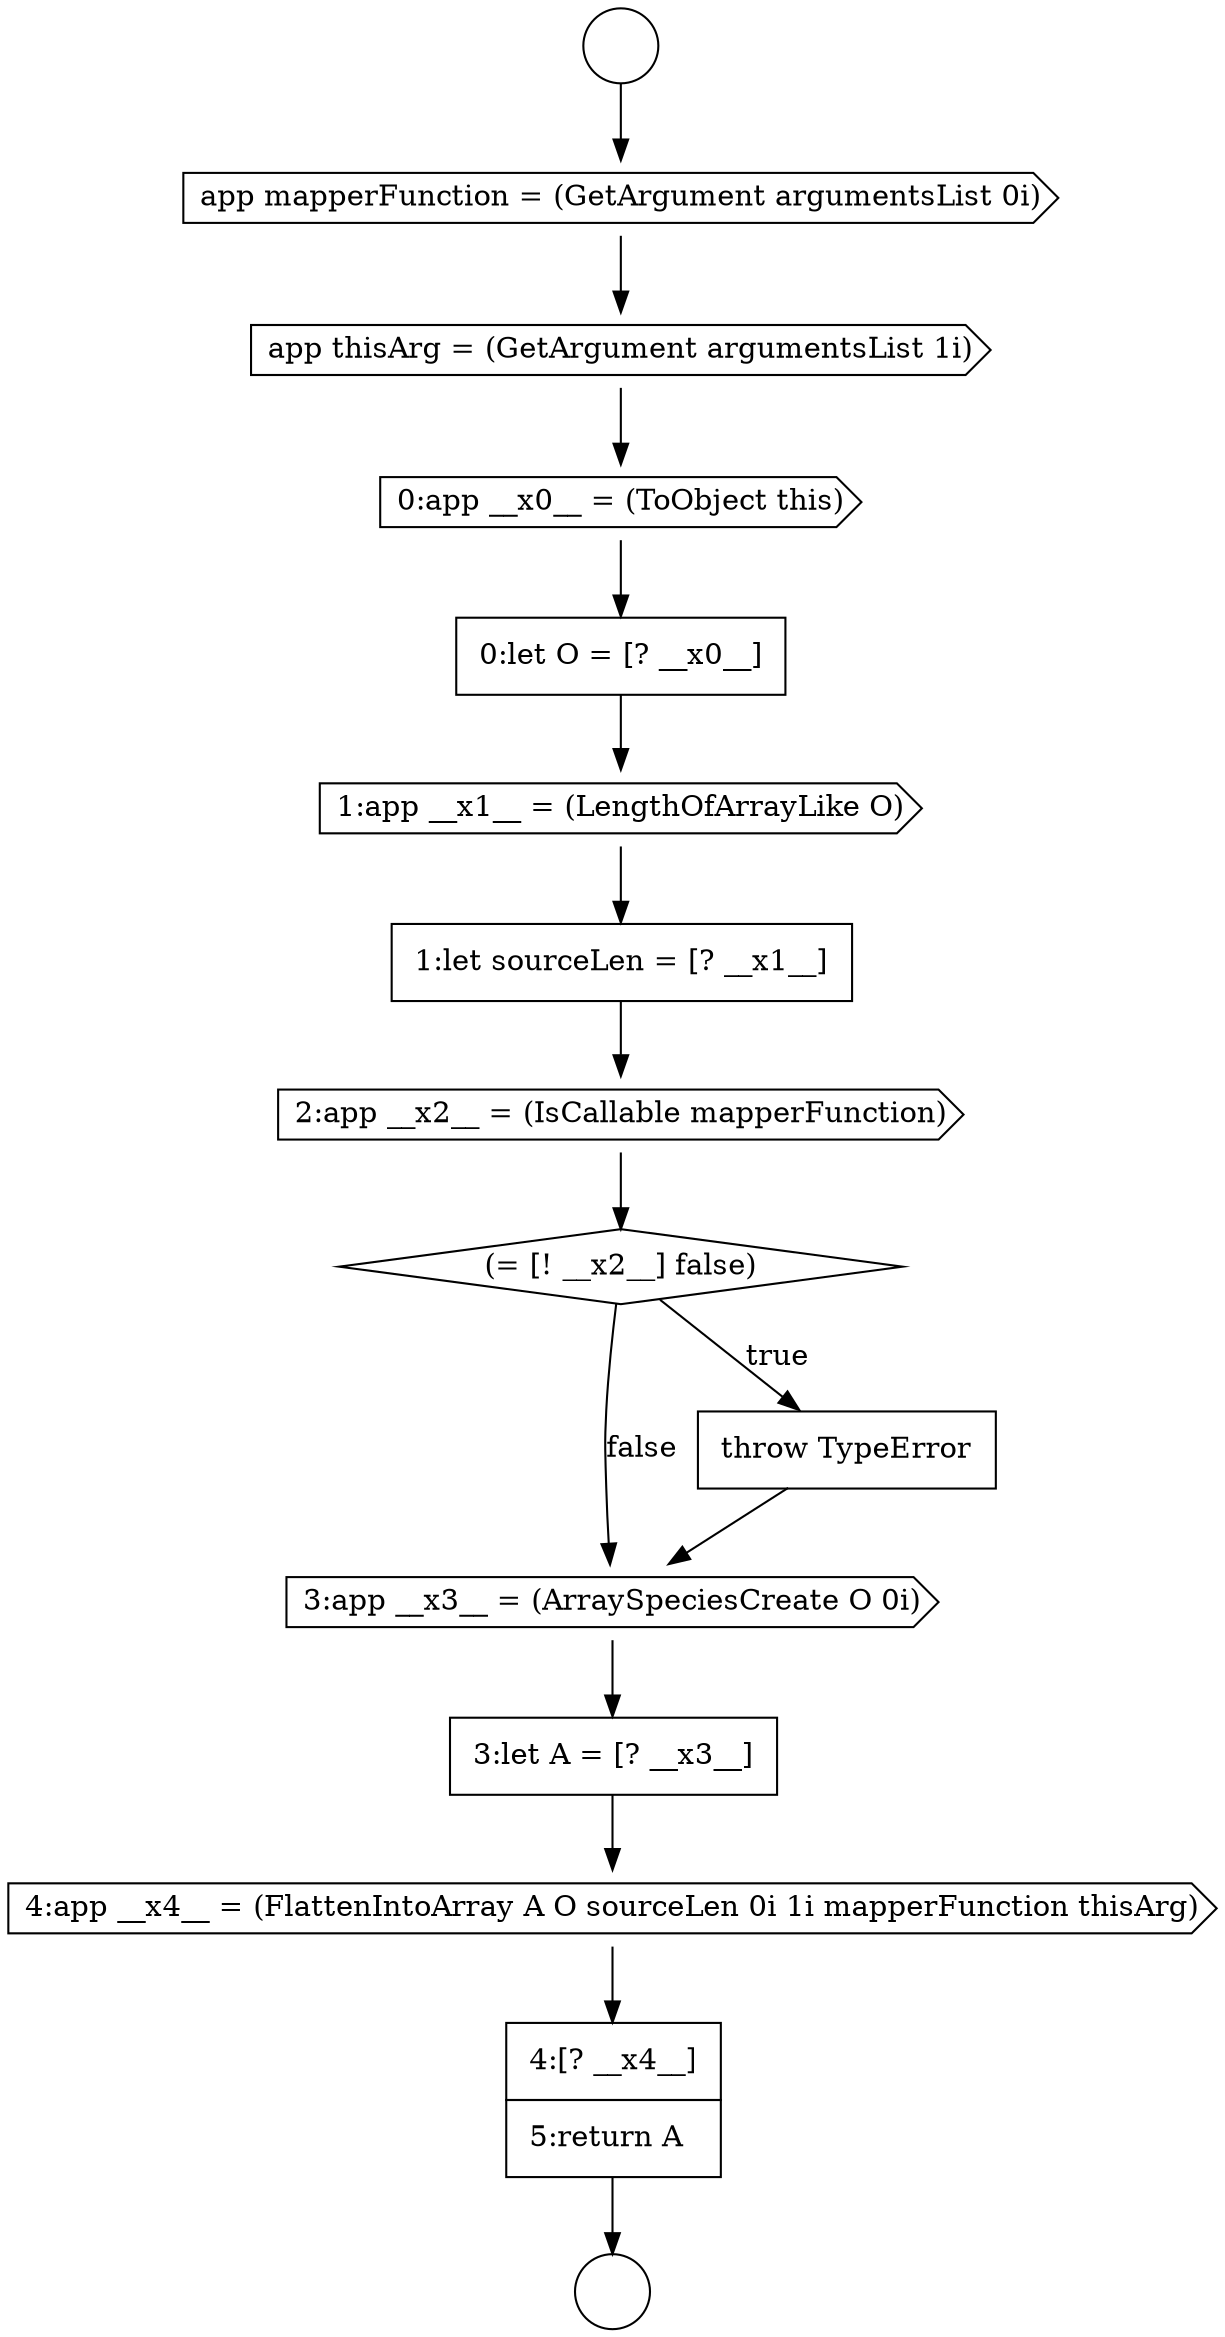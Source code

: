 digraph {
  node16071 [shape=cds, label=<<font color="black">2:app __x2__ = (IsCallable mapperFunction)</font>> color="black" fillcolor="white" style=filled]
  node16067 [shape=cds, label=<<font color="black">0:app __x0__ = (ToObject this)</font>> color="black" fillcolor="white" style=filled]
  node16077 [shape=none, margin=0, label=<<font color="black">
    <table border="0" cellborder="1" cellspacing="0" cellpadding="10">
      <tr><td align="left">4:[? __x4__]</td></tr>
      <tr><td align="left">5:return A</td></tr>
    </table>
  </font>> color="black" fillcolor="white" style=filled]
  node16076 [shape=cds, label=<<font color="black">4:app __x4__ = (FlattenIntoArray A O sourceLen 0i 1i mapperFunction thisArg)</font>> color="black" fillcolor="white" style=filled]
  node16072 [shape=diamond, label=<<font color="black">(= [! __x2__] false)</font>> color="black" fillcolor="white" style=filled]
  node16068 [shape=none, margin=0, label=<<font color="black">
    <table border="0" cellborder="1" cellspacing="0" cellpadding="10">
      <tr><td align="left">0:let O = [? __x0__]</td></tr>
    </table>
  </font>> color="black" fillcolor="white" style=filled]
  node16063 [shape=circle label=" " color="black" fillcolor="white" style=filled]
  node16075 [shape=none, margin=0, label=<<font color="black">
    <table border="0" cellborder="1" cellspacing="0" cellpadding="10">
      <tr><td align="left">3:let A = [? __x3__]</td></tr>
    </table>
  </font>> color="black" fillcolor="white" style=filled]
  node16065 [shape=cds, label=<<font color="black">app mapperFunction = (GetArgument argumentsList 0i)</font>> color="black" fillcolor="white" style=filled]
  node16069 [shape=cds, label=<<font color="black">1:app __x1__ = (LengthOfArrayLike O)</font>> color="black" fillcolor="white" style=filled]
  node16064 [shape=circle label=" " color="black" fillcolor="white" style=filled]
  node16070 [shape=none, margin=0, label=<<font color="black">
    <table border="0" cellborder="1" cellspacing="0" cellpadding="10">
      <tr><td align="left">1:let sourceLen = [? __x1__]</td></tr>
    </table>
  </font>> color="black" fillcolor="white" style=filled]
  node16074 [shape=cds, label=<<font color="black">3:app __x3__ = (ArraySpeciesCreate O 0i)</font>> color="black" fillcolor="white" style=filled]
  node16073 [shape=none, margin=0, label=<<font color="black">
    <table border="0" cellborder="1" cellspacing="0" cellpadding="10">
      <tr><td align="left">throw TypeError</td></tr>
    </table>
  </font>> color="black" fillcolor="white" style=filled]
  node16066 [shape=cds, label=<<font color="black">app thisArg = (GetArgument argumentsList 1i)</font>> color="black" fillcolor="white" style=filled]
  node16071 -> node16072 [ color="black"]
  node16076 -> node16077 [ color="black"]
  node16075 -> node16076 [ color="black"]
  node16070 -> node16071 [ color="black"]
  node16067 -> node16068 [ color="black"]
  node16074 -> node16075 [ color="black"]
  node16068 -> node16069 [ color="black"]
  node16073 -> node16074 [ color="black"]
  node16066 -> node16067 [ color="black"]
  node16072 -> node16073 [label=<<font color="black">true</font>> color="black"]
  node16072 -> node16074 [label=<<font color="black">false</font>> color="black"]
  node16069 -> node16070 [ color="black"]
  node16063 -> node16065 [ color="black"]
  node16077 -> node16064 [ color="black"]
  node16065 -> node16066 [ color="black"]
}
